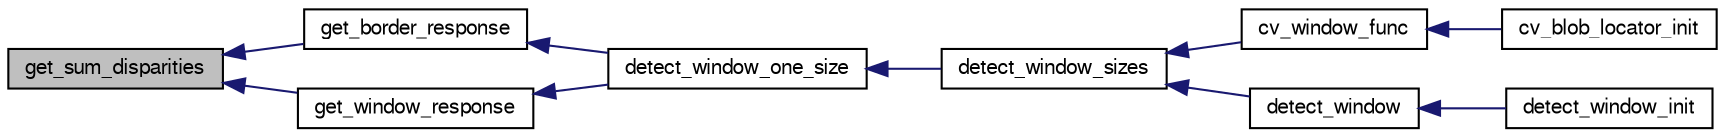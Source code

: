 digraph "get_sum_disparities"
{
  edge [fontname="FreeSans",fontsize="10",labelfontname="FreeSans",labelfontsize="10"];
  node [fontname="FreeSans",fontsize="10",shape=record];
  rankdir="LR";
  Node1 [label="get_sum_disparities",height=0.2,width=0.4,color="black", fillcolor="grey75", style="filled", fontcolor="black"];
  Node1 -> Node2 [dir="back",color="midnightblue",fontsize="10",style="solid",fontname="FreeSans"];
  Node2 [label="get_border_response",height=0.2,width=0.4,color="black", fillcolor="white", style="filled",URL="$detect__window_8h.html#a9cd79a0870cdc82e0d61c9a90a396e8a"];
  Node2 -> Node3 [dir="back",color="midnightblue",fontsize="10",style="solid",fontname="FreeSans"];
  Node3 [label="detect_window_one_size",height=0.2,width=0.4,color="black", fillcolor="white", style="filled",URL="$detect__window_8h.html#a4768d05b0fbd586efc9d66d4e6713724"];
  Node3 -> Node4 [dir="back",color="midnightblue",fontsize="10",style="solid",fontname="FreeSans"];
  Node4 [label="detect_window_sizes",height=0.2,width=0.4,color="black", fillcolor="white", style="filled",URL="$detect__window_8h.html#a7aa027192382c57d36c563c050324fcb"];
  Node4 -> Node5 [dir="back",color="midnightblue",fontsize="10",style="solid",fontname="FreeSans"];
  Node5 [label="cv_window_func",height=0.2,width=0.4,color="black", fillcolor="white", style="filled",URL="$cv__blob__locator_8c.html#a8a8fe89100e06413aa2d6ac8fe864904"];
  Node5 -> Node6 [dir="back",color="midnightblue",fontsize="10",style="solid",fontname="FreeSans"];
  Node6 [label="cv_blob_locator_init",height=0.2,width=0.4,color="black", fillcolor="white", style="filled",URL="$cv__blob__locator_8h.html#a03040f93fee504200fd409c45f488e4d"];
  Node4 -> Node7 [dir="back",color="midnightblue",fontsize="10",style="solid",fontname="FreeSans"];
  Node7 [label="detect_window",height=0.2,width=0.4,color="black", fillcolor="white", style="filled",URL="$detect__window_8h.html#a5f18f9a50ab020e641435c1c5d1c1833"];
  Node7 -> Node8 [dir="back",color="midnightblue",fontsize="10",style="solid",fontname="FreeSans"];
  Node8 [label="detect_window_init",height=0.2,width=0.4,color="black", fillcolor="white", style="filled",URL="$detect__window_8h.html#acd7643219a35e96f1dbd1a28a2c2237e"];
  Node1 -> Node9 [dir="back",color="midnightblue",fontsize="10",style="solid",fontname="FreeSans"];
  Node9 [label="get_window_response",height=0.2,width=0.4,color="black", fillcolor="white", style="filled",URL="$detect__window_8h.html#ae7f2c9f25beb12d41e3169a2785d794a"];
  Node9 -> Node3 [dir="back",color="midnightblue",fontsize="10",style="solid",fontname="FreeSans"];
}
